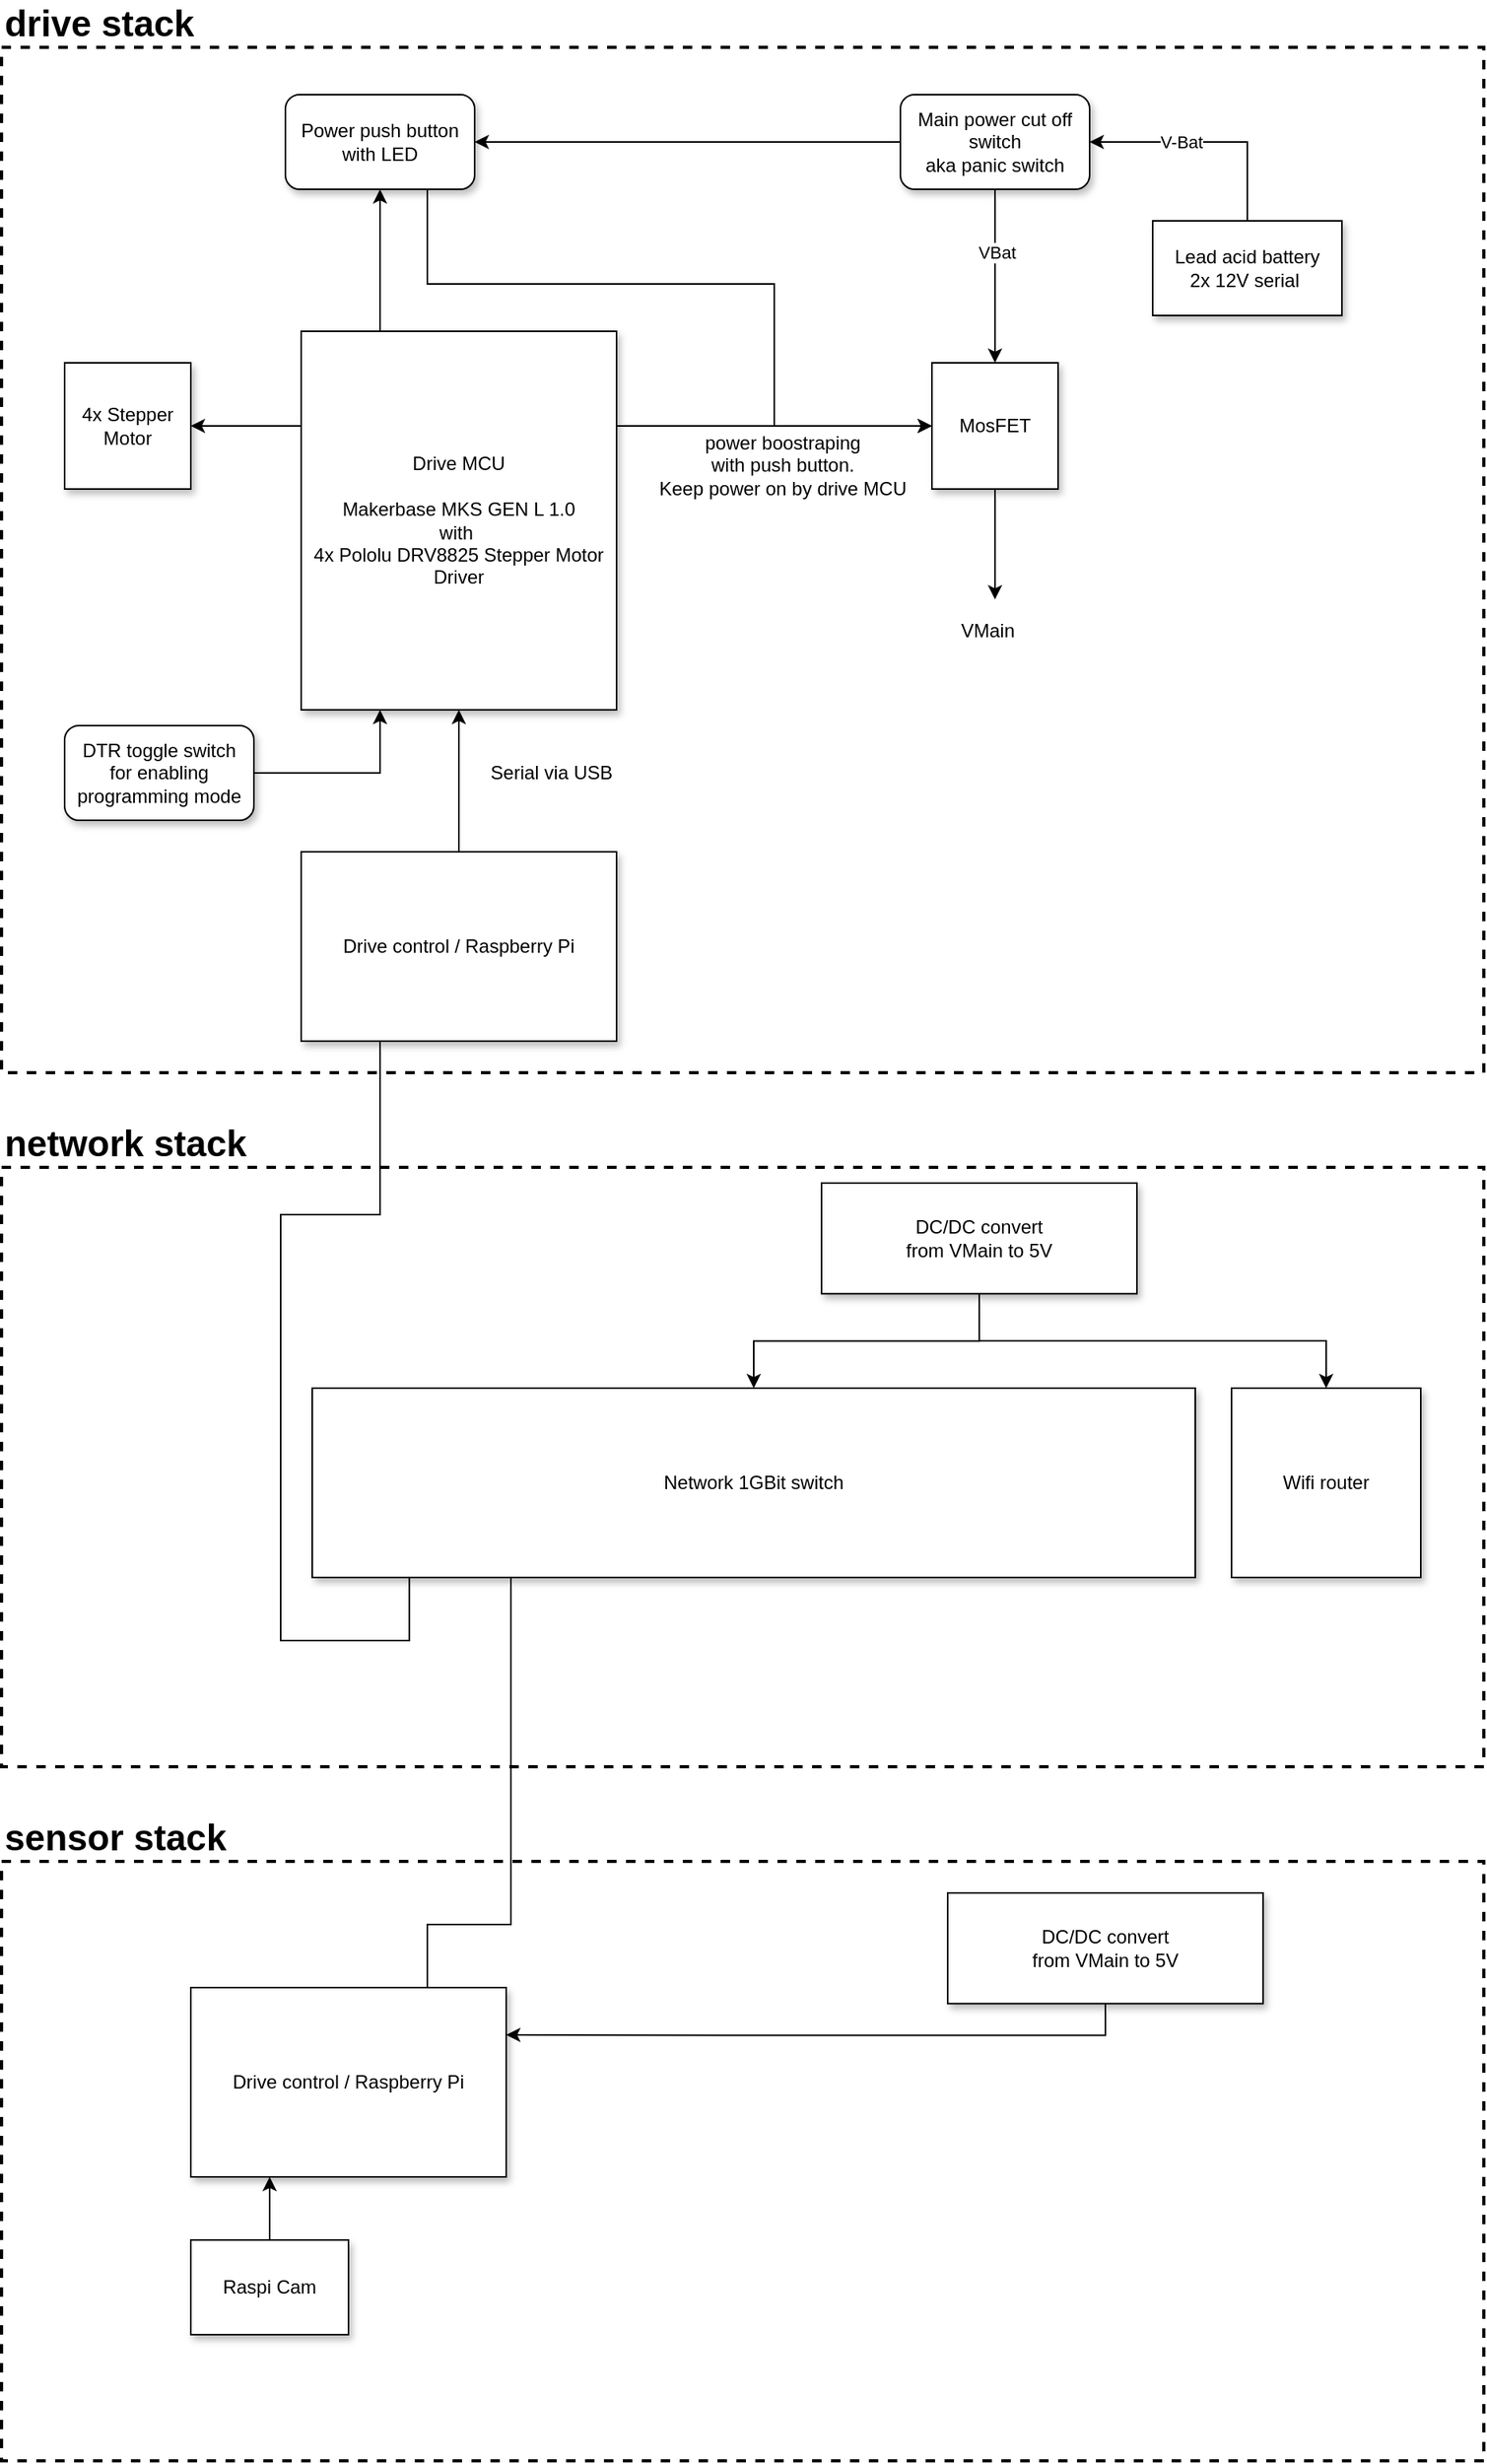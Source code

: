 <mxfile version="17.2.4" type="device"><diagram name="Page-1" id="90a13364-a465-7bf4-72fc-28e22215d7a0"><mxGraphModel dx="1990" dy="1238" grid="1" gridSize="10" guides="1" tooltips="1" connect="1" arrows="1" fold="1" page="1" pageScale="1.5" pageWidth="1169" pageHeight="826" background="none" math="0" shadow="0"><root><mxCell id="0" style=";html=1;"/><mxCell id="1" style=";html=1;" parent="0"/><mxCell id="trmzSCSJxpemy-L-cy7g-25" value="" style="rounded=0;whiteSpace=wrap;html=1;shadow=0;fillColor=none;dashed=1;strokeWidth=2;connectable=0;allowArrows=0;container=1;dropTarget=1;recursiveResize=0;" vertex="1" parent="1"><mxGeometry x="400" y="960" width="940" height="380" as="geometry"><mxRectangle x="400" y="960" width="50" height="40" as="alternateBounds"/></mxGeometry></mxCell><mxCell id="trmzSCSJxpemy-L-cy7g-78" value="Network 1GBit switch" style="rounded=0;whiteSpace=wrap;html=1;shadow=1;points=[[0.11,1,0,0,0],[0.22,1,0,0,0],[0.25,0,0,0,0],[0.33,1,0,0,0],[0.44,1,0,0,0],[0.5,0,0,0,0],[0.56,1,0,0,0],[0.67,1,0,0,0],[0.75,0,0,0,0],[0.78,1,0,0,0],[0.89,1,0,0,0]];" vertex="1" parent="trmzSCSJxpemy-L-cy7g-25"><mxGeometry x="197" y="140" width="560" height="120" as="geometry"/></mxCell><mxCell id="trmzSCSJxpemy-L-cy7g-83" style="edgeStyle=orthogonalEdgeStyle;rounded=0;orthogonalLoop=1;jettySize=auto;html=1;exitX=0.5;exitY=1;exitDx=0;exitDy=0;entryX=0.5;entryY=0;entryDx=0;entryDy=0;entryPerimeter=0;fontSize=12;" edge="1" parent="trmzSCSJxpemy-L-cy7g-25" source="trmzSCSJxpemy-L-cy7g-80" target="trmzSCSJxpemy-L-cy7g-78"><mxGeometry relative="1" as="geometry"/></mxCell><mxCell id="trmzSCSJxpemy-L-cy7g-96" style="edgeStyle=orthogonalEdgeStyle;rounded=0;orthogonalLoop=1;jettySize=auto;html=1;exitX=0.5;exitY=1;exitDx=0;exitDy=0;fontSize=12;" edge="1" parent="trmzSCSJxpemy-L-cy7g-25" source="trmzSCSJxpemy-L-cy7g-80" target="trmzSCSJxpemy-L-cy7g-95"><mxGeometry relative="1" as="geometry"><Array as="points"><mxPoint x="620" y="110"/><mxPoint x="840" y="110"/></Array></mxGeometry></mxCell><mxCell id="trmzSCSJxpemy-L-cy7g-80" value="DC/DC convert &lt;br&gt;from VMain to 5V" style="rounded=0;whiteSpace=wrap;html=1;shadow=1;" vertex="1" parent="trmzSCSJxpemy-L-cy7g-25"><mxGeometry x="520" y="9.995" width="200" height="70.154" as="geometry"/></mxCell><mxCell id="trmzSCSJxpemy-L-cy7g-95" value="Wifi router" style="rounded=0;whiteSpace=wrap;html=1;shadow=1;glass=0;fontSize=12;strokeColor=default;strokeWidth=1;fillColor=default;" vertex="1" parent="trmzSCSJxpemy-L-cy7g-25"><mxGeometry x="780" y="140" width="120" height="120" as="geometry"/></mxCell><mxCell id="trmzSCSJxpemy-L-cy7g-24" value="drive stack" style="text;html=1;align=left;verticalAlign=middle;resizable=0;points=[];autosize=1;strokeColor=none;fillColor=none;fontStyle=1;fontSize=23;" vertex="1" parent="1"><mxGeometry x="400" y="220" width="140" height="30" as="geometry"/></mxCell><mxCell id="trmzSCSJxpemy-L-cy7g-26" value="network stack" style="text;html=1;align=left;verticalAlign=middle;resizable=0;points=[];autosize=1;strokeColor=none;fillColor=none;fontStyle=1;fontSize=23;" vertex="1" parent="1"><mxGeometry x="400" y="930" width="170" height="30" as="geometry"/></mxCell><mxCell id="trmzSCSJxpemy-L-cy7g-53" value="" style="group;container=1;" vertex="1" connectable="0" parent="1"><mxGeometry x="400" y="250" width="940" height="650" as="geometry"/></mxCell><mxCell id="trmzSCSJxpemy-L-cy7g-23" value="" style="rounded=0;whiteSpace=wrap;html=1;shadow=0;fillColor=none;dashed=1;strokeWidth=2;connectable=0;allowArrows=0;container=1;recursiveResize=0;" vertex="1" parent="trmzSCSJxpemy-L-cy7g-53"><mxGeometry width="940" height="650" as="geometry"><mxRectangle width="50" height="40" as="alternateBounds"/></mxGeometry></mxCell><mxCell id="trmzSCSJxpemy-L-cy7g-54" value="Power push button with LED" style="rounded=1;whiteSpace=wrap;html=1;shadow=1;" vertex="1" parent="trmzSCSJxpemy-L-cy7g-23"><mxGeometry x="180" y="30" width="120" height="60" as="geometry"/></mxCell><mxCell id="trmzSCSJxpemy-L-cy7g-55" style="edgeStyle=orthogonalEdgeStyle;rounded=0;orthogonalLoop=1;jettySize=auto;html=1;exitX=0.25;exitY=0;exitDx=0;exitDy=0;entryX=0.5;entryY=1;entryDx=0;entryDy=0;" edge="1" parent="trmzSCSJxpemy-L-cy7g-23" source="trmzSCSJxpemy-L-cy7g-56" target="trmzSCSJxpemy-L-cy7g-54"><mxGeometry relative="1" as="geometry"/></mxCell><mxCell id="trmzSCSJxpemy-L-cy7g-56" value="Drive MCU&lt;br&gt;&lt;br&gt;Makerbase MKS GEN L 1.0&lt;br&gt;with&amp;nbsp;&lt;br&gt;4x Pololu DRV8825 Stepper Motor Driver" style="rounded=0;whiteSpace=wrap;html=1;shadow=1;" vertex="1" parent="trmzSCSJxpemy-L-cy7g-23"><mxGeometry x="190" y="180" width="200" height="240" as="geometry"/></mxCell><mxCell id="trmzSCSJxpemy-L-cy7g-57" value="4x Stepper Motor" style="whiteSpace=wrap;html=1;aspect=fixed;shadow=1;" vertex="1" parent="trmzSCSJxpemy-L-cy7g-23"><mxGeometry x="40" y="200" width="80" height="80" as="geometry"/></mxCell><mxCell id="trmzSCSJxpemy-L-cy7g-58" style="edgeStyle=orthogonalEdgeStyle;rounded=0;orthogonalLoop=1;jettySize=auto;html=1;exitX=0;exitY=0.25;exitDx=0;exitDy=0;" edge="1" parent="trmzSCSJxpemy-L-cy7g-23" source="trmzSCSJxpemy-L-cy7g-56" target="trmzSCSJxpemy-L-cy7g-57"><mxGeometry relative="1" as="geometry"/></mxCell><mxCell id="trmzSCSJxpemy-L-cy7g-59" style="edgeStyle=orthogonalEdgeStyle;rounded=0;orthogonalLoop=1;jettySize=auto;html=1;exitX=0;exitY=0.5;exitDx=0;exitDy=0;entryX=1;entryY=0.5;entryDx=0;entryDy=0;" edge="1" parent="trmzSCSJxpemy-L-cy7g-23" source="trmzSCSJxpemy-L-cy7g-60" target="trmzSCSJxpemy-L-cy7g-54"><mxGeometry relative="1" as="geometry"/></mxCell><mxCell id="trmzSCSJxpemy-L-cy7g-60" value="Main power cut off switch&lt;br&gt;aka panic switch" style="rounded=1;whiteSpace=wrap;html=1;shadow=1;" vertex="1" parent="trmzSCSJxpemy-L-cy7g-23"><mxGeometry x="570" y="30" width="120" height="60" as="geometry"/></mxCell><mxCell id="trmzSCSJxpemy-L-cy7g-61" style="edgeStyle=orthogonalEdgeStyle;rounded=0;orthogonalLoop=1;jettySize=auto;html=1;exitX=0.5;exitY=0;exitDx=0;exitDy=0;entryX=1;entryY=0.5;entryDx=0;entryDy=0;" edge="1" parent="trmzSCSJxpemy-L-cy7g-23" source="trmzSCSJxpemy-L-cy7g-63" target="trmzSCSJxpemy-L-cy7g-60"><mxGeometry relative="1" as="geometry"/></mxCell><mxCell id="trmzSCSJxpemy-L-cy7g-62" value="V-Bat" style="edgeLabel;html=1;align=center;verticalAlign=middle;resizable=0;points=[];" vertex="1" connectable="0" parent="trmzSCSJxpemy-L-cy7g-61"><mxGeometry x="-0.227" relative="1" as="geometry"><mxPoint x="-34" as="offset"/></mxGeometry></mxCell><mxCell id="trmzSCSJxpemy-L-cy7g-63" value="Lead acid battery&lt;br&gt;2x 12V serial&amp;nbsp;" style="rounded=0;whiteSpace=wrap;html=1;shadow=1;" vertex="1" parent="trmzSCSJxpemy-L-cy7g-23"><mxGeometry x="730" y="110" width="120" height="60" as="geometry"/></mxCell><mxCell id="trmzSCSJxpemy-L-cy7g-64" style="edgeStyle=orthogonalEdgeStyle;rounded=0;orthogonalLoop=1;jettySize=auto;html=1;exitX=0.5;exitY=1;exitDx=0;exitDy=0;fontSize=23;" edge="1" parent="trmzSCSJxpemy-L-cy7g-23" source="trmzSCSJxpemy-L-cy7g-65"><mxGeometry relative="1" as="geometry"><mxPoint x="630" y="350" as="targetPoint"/></mxGeometry></mxCell><mxCell id="trmzSCSJxpemy-L-cy7g-65" value="MosFET" style="whiteSpace=wrap;html=1;aspect=fixed;shadow=1;" vertex="1" parent="trmzSCSJxpemy-L-cy7g-23"><mxGeometry x="590" y="200" width="80" height="80" as="geometry"/></mxCell><mxCell id="trmzSCSJxpemy-L-cy7g-66" style="edgeStyle=orthogonalEdgeStyle;rounded=0;orthogonalLoop=1;jettySize=auto;html=1;entryX=0;entryY=0.5;entryDx=0;entryDy=0;exitX=0.75;exitY=1;exitDx=0;exitDy=0;" edge="1" parent="trmzSCSJxpemy-L-cy7g-23" source="trmzSCSJxpemy-L-cy7g-54" target="trmzSCSJxpemy-L-cy7g-65"><mxGeometry relative="1" as="geometry"><mxPoint x="-90" y="-140" as="sourcePoint"/><Array as="points"><mxPoint x="270" y="150"/><mxPoint x="490" y="150"/><mxPoint x="490" y="240"/></Array></mxGeometry></mxCell><mxCell id="trmzSCSJxpemy-L-cy7g-67" style="edgeStyle=orthogonalEdgeStyle;rounded=0;orthogonalLoop=1;jettySize=auto;html=1;exitX=1;exitY=0.25;exitDx=0;exitDy=0;entryX=0;entryY=0.5;entryDx=0;entryDy=0;" edge="1" parent="trmzSCSJxpemy-L-cy7g-23" source="trmzSCSJxpemy-L-cy7g-56" target="trmzSCSJxpemy-L-cy7g-65"><mxGeometry relative="1" as="geometry"/></mxCell><mxCell id="trmzSCSJxpemy-L-cy7g-68" style="edgeStyle=orthogonalEdgeStyle;rounded=0;orthogonalLoop=1;jettySize=auto;html=1;exitX=0.5;exitY=1;exitDx=0;exitDy=0;" edge="1" parent="trmzSCSJxpemy-L-cy7g-23" source="trmzSCSJxpemy-L-cy7g-60" target="trmzSCSJxpemy-L-cy7g-65"><mxGeometry relative="1" as="geometry"/></mxCell><mxCell id="trmzSCSJxpemy-L-cy7g-69" value="VBat" style="edgeLabel;html=1;align=center;verticalAlign=middle;resizable=0;points=[];" vertex="1" connectable="0" parent="trmzSCSJxpemy-L-cy7g-68"><mxGeometry x="-0.273" y="1" relative="1" as="geometry"><mxPoint as="offset"/></mxGeometry></mxCell><mxCell id="trmzSCSJxpemy-L-cy7g-70" style="edgeStyle=orthogonalEdgeStyle;rounded=0;orthogonalLoop=1;jettySize=auto;html=1;exitX=0.5;exitY=0;exitDx=0;exitDy=0;" edge="1" parent="trmzSCSJxpemy-L-cy7g-23" source="trmzSCSJxpemy-L-cy7g-71" target="trmzSCSJxpemy-L-cy7g-56"><mxGeometry relative="1" as="geometry"><Array as="points"><mxPoint x="290" y="490"/><mxPoint x="290" y="490"/></Array></mxGeometry></mxCell><mxCell id="trmzSCSJxpemy-L-cy7g-71" value="Drive control / Raspberry Pi" style="rounded=0;whiteSpace=wrap;html=1;shadow=1;" vertex="1" parent="trmzSCSJxpemy-L-cy7g-23"><mxGeometry x="190" y="510" width="200" height="120" as="geometry"/></mxCell><mxCell id="trmzSCSJxpemy-L-cy7g-72" value="Serial via USB&amp;nbsp;" style="text;html=1;align=center;verticalAlign=middle;resizable=0;points=[];autosize=1;strokeColor=none;fillColor=none;" vertex="1" parent="trmzSCSJxpemy-L-cy7g-23"><mxGeometry x="300" y="450" width="100" height="20" as="geometry"/></mxCell><mxCell id="trmzSCSJxpemy-L-cy7g-73" value="power boostraping &lt;br&gt;with push button.&lt;br&gt;Keep power on by drive MCU" style="text;html=1;align=center;verticalAlign=middle;resizable=0;points=[];autosize=1;strokeColor=none;fillColor=none;" vertex="1" parent="trmzSCSJxpemy-L-cy7g-23"><mxGeometry x="410" y="240" width="170" height="50" as="geometry"/></mxCell><mxCell id="trmzSCSJxpemy-L-cy7g-74" style="edgeStyle=orthogonalEdgeStyle;rounded=0;orthogonalLoop=1;jettySize=auto;html=1;exitX=1;exitY=0.5;exitDx=0;exitDy=0;entryX=0.25;entryY=1;entryDx=0;entryDy=0;" edge="1" parent="trmzSCSJxpemy-L-cy7g-23" source="trmzSCSJxpemy-L-cy7g-75" target="trmzSCSJxpemy-L-cy7g-56"><mxGeometry relative="1" as="geometry"/></mxCell><mxCell id="trmzSCSJxpemy-L-cy7g-75" value="DTR toggle switch&lt;br&gt;for enabling programming mode" style="rounded=1;whiteSpace=wrap;html=1;shadow=1;" vertex="1" parent="trmzSCSJxpemy-L-cy7g-23"><mxGeometry x="40" y="430" width="120" height="60" as="geometry"/></mxCell><mxCell id="trmzSCSJxpemy-L-cy7g-76" value="VMain" style="text;html=1;align=center;verticalAlign=middle;resizable=0;points=[];autosize=1;strokeColor=none;fillColor=none;fontSize=12;" vertex="1" parent="trmzSCSJxpemy-L-cy7g-23"><mxGeometry x="600" y="360" width="50" height="20" as="geometry"/></mxCell><mxCell id="trmzSCSJxpemy-L-cy7g-84" value="" style="rounded=0;whiteSpace=wrap;html=1;shadow=0;fillColor=none;dashed=1;strokeWidth=2;connectable=0;allowArrows=0;container=1;dropTarget=1;recursiveResize=0;" vertex="1" parent="1"><mxGeometry x="400" y="1400" width="940" height="380" as="geometry"><mxRectangle x="400" y="960" width="50" height="40" as="alternateBounds"/></mxGeometry></mxCell><mxCell id="trmzSCSJxpemy-L-cy7g-86" style="edgeStyle=orthogonalEdgeStyle;rounded=0;orthogonalLoop=1;jettySize=auto;html=1;exitX=0.5;exitY=1;exitDx=0;exitDy=0;entryX=1;entryY=0.25;entryDx=0;entryDy=0;fontSize=12;" edge="1" parent="trmzSCSJxpemy-L-cy7g-84" source="trmzSCSJxpemy-L-cy7g-87" target="trmzSCSJxpemy-L-cy7g-89"><mxGeometry relative="1" as="geometry"><mxPoint x="700" y="120" as="targetPoint"/></mxGeometry></mxCell><mxCell id="trmzSCSJxpemy-L-cy7g-87" value="DC/DC convert &lt;br&gt;from VMain to 5V" style="rounded=0;whiteSpace=wrap;html=1;shadow=1;" vertex="1" parent="trmzSCSJxpemy-L-cy7g-84"><mxGeometry x="600" y="19.995" width="200" height="70.154" as="geometry"/></mxCell><mxCell id="trmzSCSJxpemy-L-cy7g-89" value="Drive control / Raspberry Pi" style="rounded=0;whiteSpace=wrap;html=1;shadow=1;" vertex="1" parent="trmzSCSJxpemy-L-cy7g-84"><mxGeometry x="120" y="80" width="200" height="120" as="geometry"/></mxCell><mxCell id="trmzSCSJxpemy-L-cy7g-93" style="edgeStyle=orthogonalEdgeStyle;rounded=0;orthogonalLoop=1;jettySize=auto;html=1;exitX=0.5;exitY=0;exitDx=0;exitDy=0;entryX=0.25;entryY=1;entryDx=0;entryDy=0;fontSize=12;" edge="1" parent="trmzSCSJxpemy-L-cy7g-84" source="trmzSCSJxpemy-L-cy7g-92" target="trmzSCSJxpemy-L-cy7g-89"><mxGeometry relative="1" as="geometry"/></mxCell><mxCell id="trmzSCSJxpemy-L-cy7g-92" value="Raspi Cam" style="rounded=0;whiteSpace=wrap;html=1;shadow=1;fontSize=12;strokeWidth=1;fillColor=default;strokeColor=default;glass=0;" vertex="1" parent="trmzSCSJxpemy-L-cy7g-84"><mxGeometry x="120" y="240" width="100" height="60" as="geometry"/></mxCell><mxCell id="trmzSCSJxpemy-L-cy7g-88" value="sensor stack" style="text;html=1;align=left;verticalAlign=middle;resizable=0;points=[];autosize=1;strokeColor=none;fillColor=none;fontStyle=1;fontSize=23;" vertex="1" parent="1"><mxGeometry x="400" y="1370" width="160" height="30" as="geometry"/></mxCell><mxCell id="trmzSCSJxpemy-L-cy7g-90" style="edgeStyle=orthogonalEdgeStyle;rounded=0;orthogonalLoop=1;jettySize=auto;html=1;exitX=0.22;exitY=1;exitDx=0;exitDy=0;exitPerimeter=0;entryX=0.75;entryY=0;entryDx=0;entryDy=0;fontSize=12;endArrow=none;endFill=0;" edge="1" parent="1" source="trmzSCSJxpemy-L-cy7g-78" target="trmzSCSJxpemy-L-cy7g-89"><mxGeometry relative="1" as="geometry"><Array as="points"><mxPoint x="723" y="1440"/><mxPoint x="670" y="1440"/></Array></mxGeometry></mxCell><mxCell id="trmzSCSJxpemy-L-cy7g-97" style="edgeStyle=orthogonalEdgeStyle;rounded=0;orthogonalLoop=1;jettySize=auto;html=1;exitX=0.25;exitY=1;exitDx=0;exitDy=0;entryX=0.11;entryY=1;entryDx=0;entryDy=0;entryPerimeter=0;fontSize=12;endArrow=none;endFill=0;" edge="1" parent="1" source="trmzSCSJxpemy-L-cy7g-71" target="trmzSCSJxpemy-L-cy7g-78"><mxGeometry relative="1" as="geometry"><Array as="points"><mxPoint x="640" y="990"/><mxPoint x="577" y="990"/><mxPoint x="577" y="1260"/><mxPoint x="659" y="1260"/></Array></mxGeometry></mxCell></root></mxGraphModel></diagram></mxfile>
